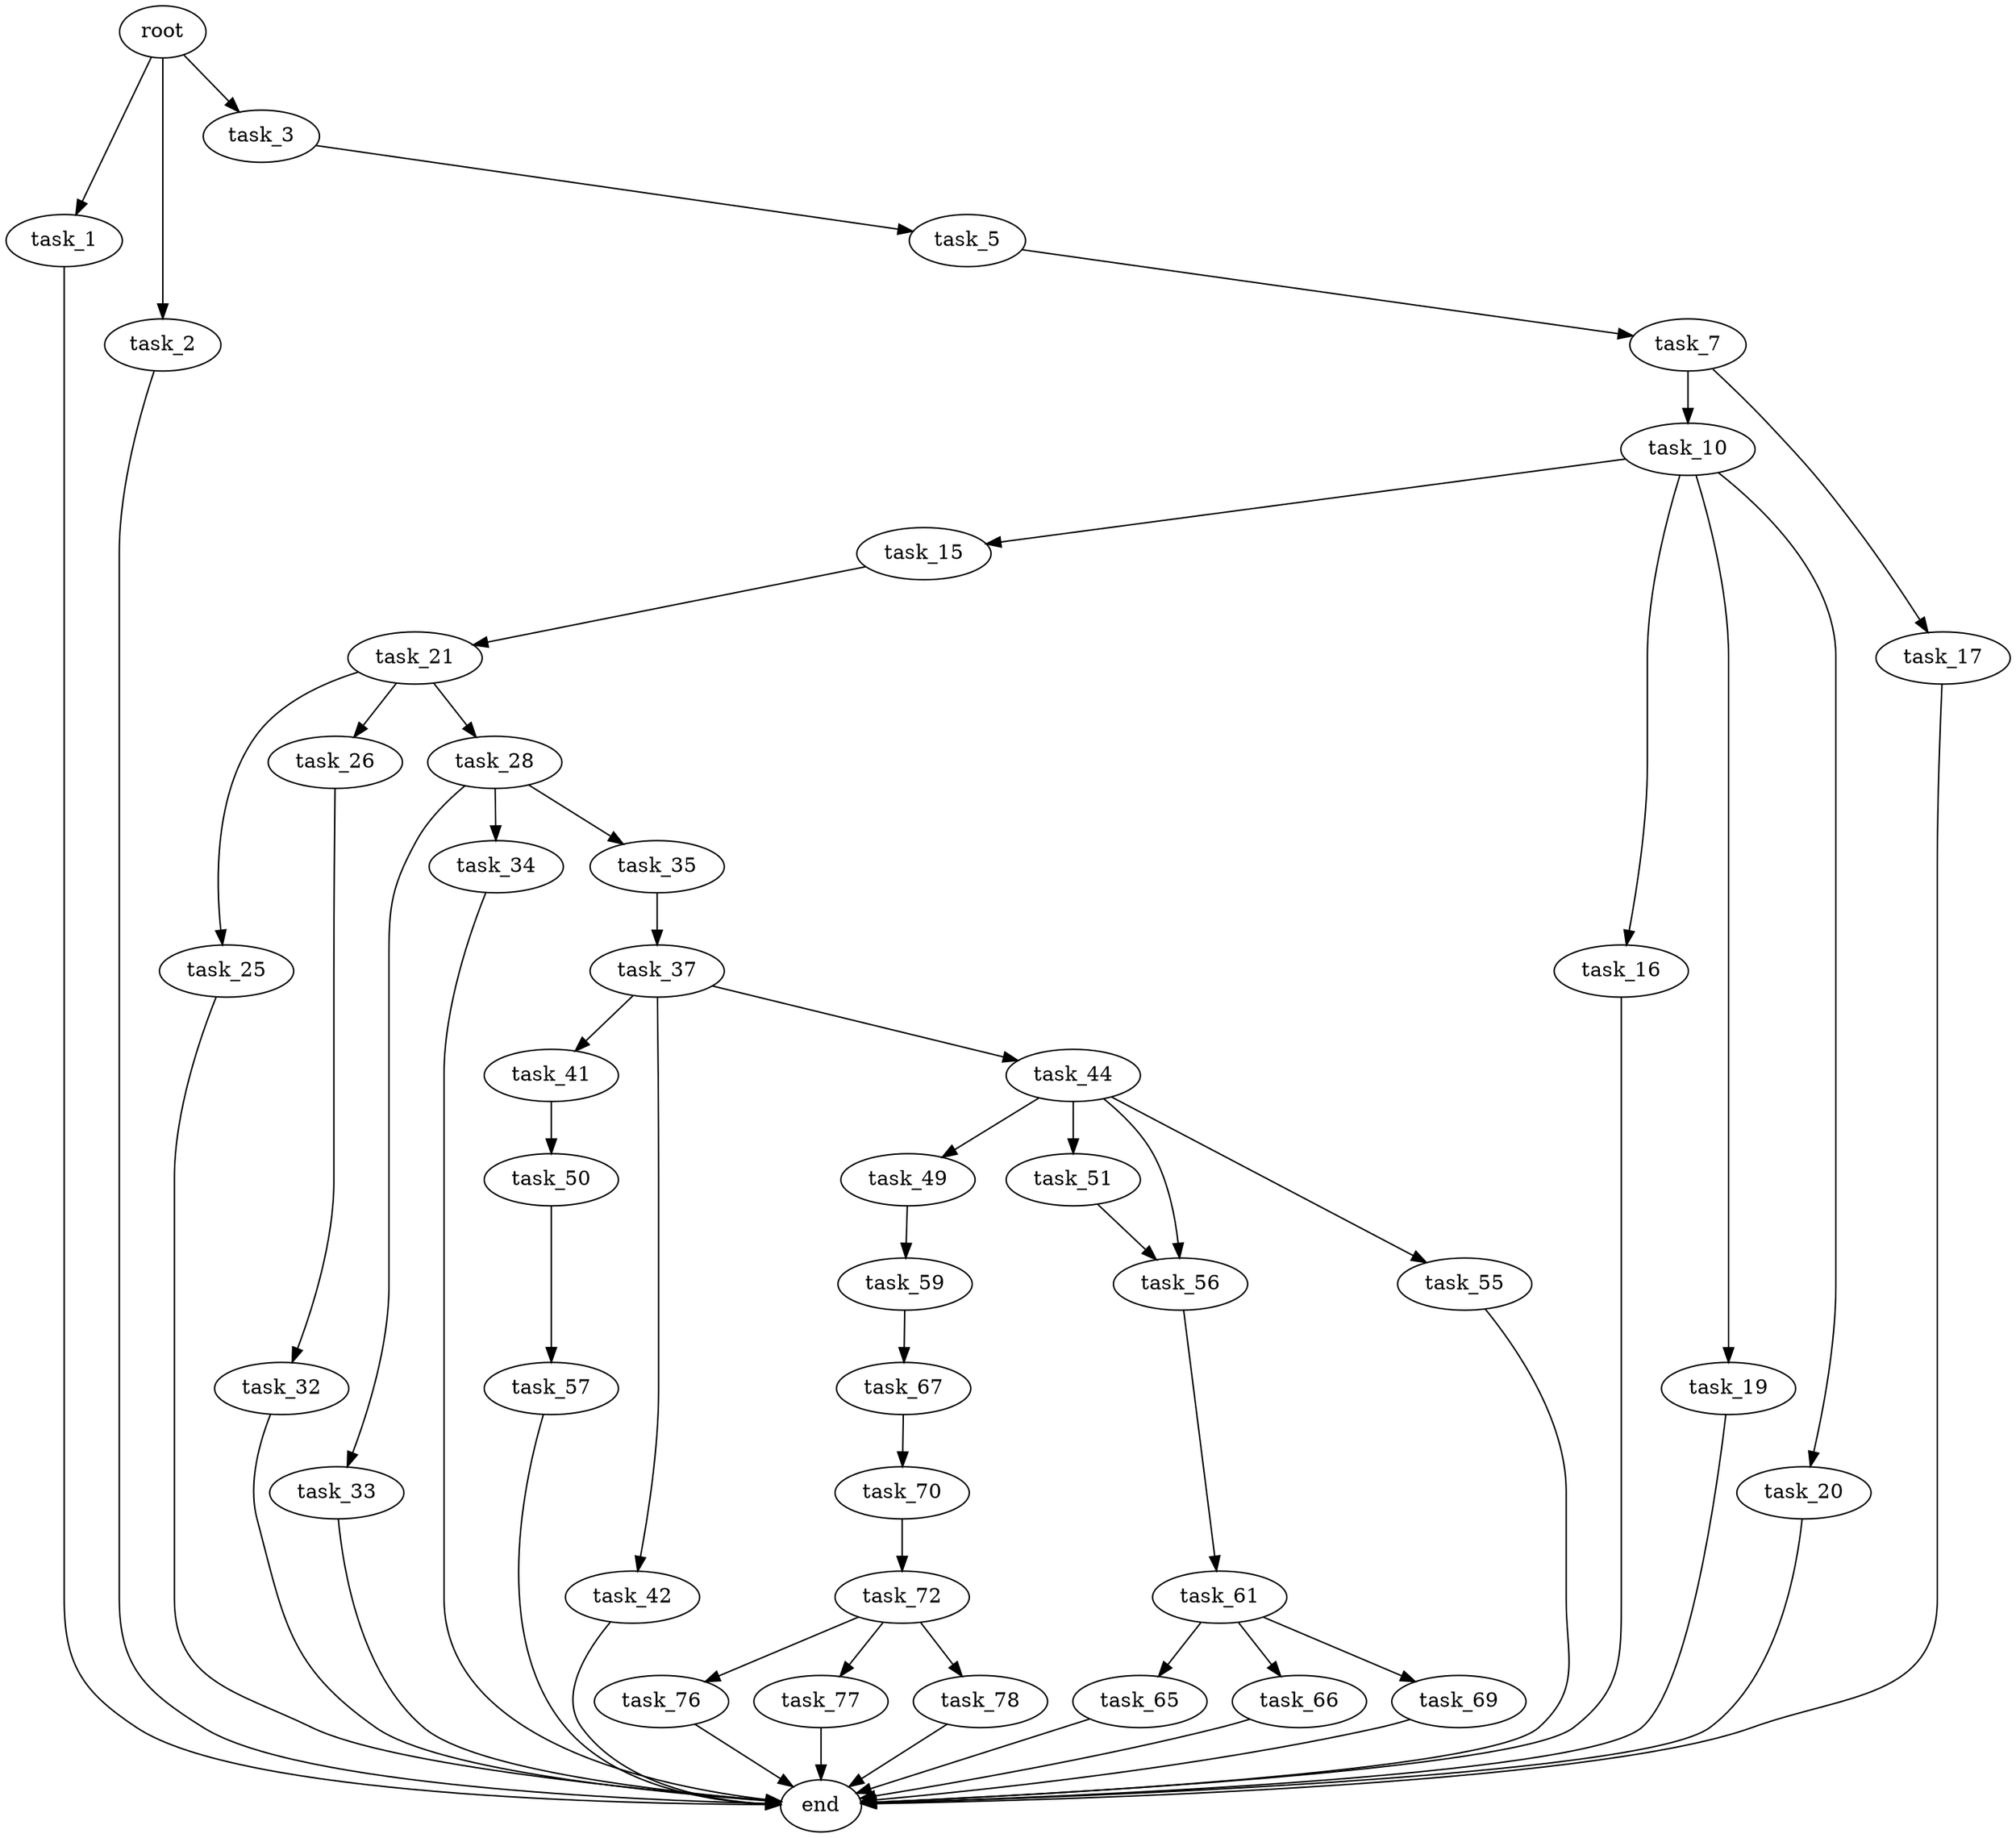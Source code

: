 digraph G {
  root [size="0.000000"];
  task_1 [size="8589934592.000000"];
  task_2 [size="6708948966.000000"];
  task_3 [size="1601035056.000000"];
  task_5 [size="26368794173.000000"];
  task_7 [size="68719476736.000000"];
  task_10 [size="586806258.000000"];
  task_15 [size="1900651029.000000"];
  task_16 [size="10705595987.000000"];
  task_17 [size="5627937339.000000"];
  task_19 [size="1301486384161.000000"];
  task_20 [size="231928233984.000000"];
  task_21 [size="3731478460.000000"];
  task_25 [size="14955575589.000000"];
  task_26 [size="782757789696.000000"];
  task_28 [size="600866607808.000000"];
  task_32 [size="231928233984.000000"];
  task_33 [size="411641656.000000"];
  task_34 [size="13973894811.000000"];
  task_35 [size="1770420166.000000"];
  task_37 [size="68719476736.000000"];
  task_41 [size="493884432902.000000"];
  task_42 [size="25208926231.000000"];
  task_44 [size="797721246672.000000"];
  task_49 [size="8589934592.000000"];
  task_50 [size="63749898733.000000"];
  task_51 [size="549755813888.000000"];
  task_55 [size="549755813888.000000"];
  task_56 [size="1073741824000.000000"];
  task_57 [size="6705473617.000000"];
  task_59 [size="14326891626.000000"];
  task_61 [size="249190151187.000000"];
  task_65 [size="368293445632.000000"];
  task_66 [size="10080284457.000000"];
  task_67 [size="71902309092.000000"];
  task_69 [size="549755813888.000000"];
  task_70 [size="1383184510871.000000"];
  task_72 [size="549755813888.000000"];
  task_76 [size="539617191767.000000"];
  task_77 [size="13886739228.000000"];
  task_78 [size="8024800662.000000"];
  end [size="0.000000"];

  root -> task_1 [size="1.000000"];
  root -> task_2 [size="1.000000"];
  root -> task_3 [size="1.000000"];
  task_1 -> end [size="1.000000"];
  task_2 -> end [size="1.000000"];
  task_3 -> task_5 [size="75497472.000000"];
  task_5 -> task_7 [size="134217728.000000"];
  task_7 -> task_10 [size="134217728.000000"];
  task_7 -> task_17 [size="134217728.000000"];
  task_10 -> task_15 [size="33554432.000000"];
  task_10 -> task_16 [size="33554432.000000"];
  task_10 -> task_19 [size="33554432.000000"];
  task_10 -> task_20 [size="33554432.000000"];
  task_15 -> task_21 [size="75497472.000000"];
  task_16 -> end [size="1.000000"];
  task_17 -> end [size="1.000000"];
  task_19 -> end [size="1.000000"];
  task_20 -> end [size="1.000000"];
  task_21 -> task_25 [size="75497472.000000"];
  task_21 -> task_26 [size="75497472.000000"];
  task_21 -> task_28 [size="75497472.000000"];
  task_25 -> end [size="1.000000"];
  task_26 -> task_32 [size="679477248.000000"];
  task_28 -> task_33 [size="536870912.000000"];
  task_28 -> task_34 [size="536870912.000000"];
  task_28 -> task_35 [size="536870912.000000"];
  task_32 -> end [size="1.000000"];
  task_33 -> end [size="1.000000"];
  task_34 -> end [size="1.000000"];
  task_35 -> task_37 [size="134217728.000000"];
  task_37 -> task_41 [size="134217728.000000"];
  task_37 -> task_42 [size="134217728.000000"];
  task_37 -> task_44 [size="134217728.000000"];
  task_41 -> task_50 [size="679477248.000000"];
  task_42 -> end [size="1.000000"];
  task_44 -> task_49 [size="838860800.000000"];
  task_44 -> task_51 [size="838860800.000000"];
  task_44 -> task_55 [size="838860800.000000"];
  task_44 -> task_56 [size="838860800.000000"];
  task_49 -> task_59 [size="33554432.000000"];
  task_50 -> task_57 [size="209715200.000000"];
  task_51 -> task_56 [size="536870912.000000"];
  task_55 -> end [size="1.000000"];
  task_56 -> task_61 [size="838860800.000000"];
  task_57 -> end [size="1.000000"];
  task_59 -> task_67 [size="679477248.000000"];
  task_61 -> task_65 [size="536870912.000000"];
  task_61 -> task_66 [size="536870912.000000"];
  task_61 -> task_69 [size="536870912.000000"];
  task_65 -> end [size="1.000000"];
  task_66 -> end [size="1.000000"];
  task_67 -> task_70 [size="209715200.000000"];
  task_69 -> end [size="1.000000"];
  task_70 -> task_72 [size="838860800.000000"];
  task_72 -> task_76 [size="536870912.000000"];
  task_72 -> task_77 [size="536870912.000000"];
  task_72 -> task_78 [size="536870912.000000"];
  task_76 -> end [size="1.000000"];
  task_77 -> end [size="1.000000"];
  task_78 -> end [size="1.000000"];
}
